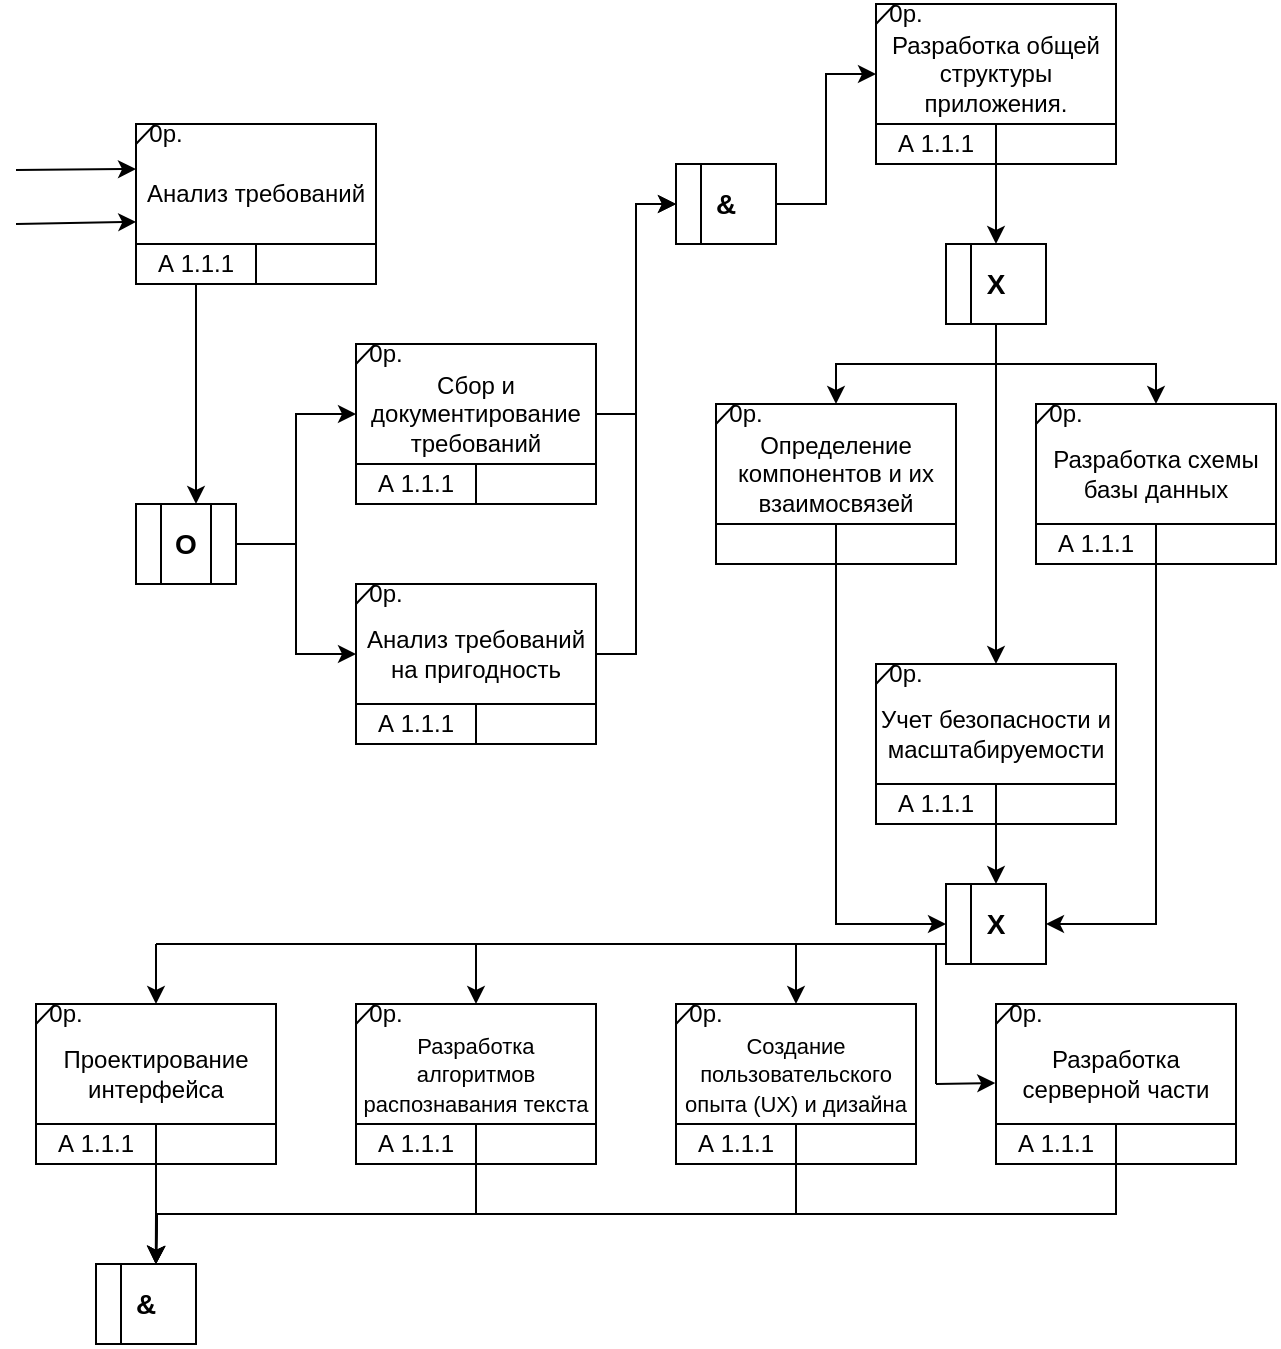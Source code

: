 <mxfile version="22.0.4" type="github">
  <diagram name="Страница — 1" id="V0oi9WV7IM5Q5waw9qZC">
    <mxGraphModel dx="1994" dy="593" grid="1" gridSize="10" guides="1" tooltips="1" connect="1" arrows="1" fold="1" page="1" pageScale="1" pageWidth="827" pageHeight="1169" math="0" shadow="0">
      <root>
        <mxCell id="0" />
        <mxCell id="1" parent="0" />
        <mxCell id="geDYfR0hiI_9eGKjTUSW-10" value="" style="group" vertex="1" connectable="0" parent="1">
          <mxGeometry x="60" y="90" width="120" height="80" as="geometry" />
        </mxCell>
        <mxCell id="geDYfR0hiI_9eGKjTUSW-3" value="" style="rounded=0;whiteSpace=wrap;html=1;" vertex="1" parent="geDYfR0hiI_9eGKjTUSW-10">
          <mxGeometry width="120" height="80" as="geometry" />
        </mxCell>
        <mxCell id="geDYfR0hiI_9eGKjTUSW-4" value="" style="endArrow=none;html=1;rounded=0;entryX=1;entryY=0.75;entryDx=0;entryDy=0;" edge="1" parent="geDYfR0hiI_9eGKjTUSW-10" target="geDYfR0hiI_9eGKjTUSW-3">
          <mxGeometry width="50" height="50" relative="1" as="geometry">
            <mxPoint y="60" as="sourcePoint" />
            <mxPoint x="50" y="10" as="targetPoint" />
          </mxGeometry>
        </mxCell>
        <mxCell id="geDYfR0hiI_9eGKjTUSW-5" value="" style="endArrow=none;html=1;rounded=0;" edge="1" parent="geDYfR0hiI_9eGKjTUSW-10">
          <mxGeometry width="50" height="50" relative="1" as="geometry">
            <mxPoint x="60" y="80" as="sourcePoint" />
            <mxPoint x="60" y="60" as="targetPoint" />
          </mxGeometry>
        </mxCell>
        <mxCell id="geDYfR0hiI_9eGKjTUSW-6" value="" style="endArrow=none;html=1;rounded=0;entryX=0.081;entryY=-0.002;entryDx=0;entryDy=0;entryPerimeter=0;" edge="1" parent="geDYfR0hiI_9eGKjTUSW-10" target="geDYfR0hiI_9eGKjTUSW-3">
          <mxGeometry width="50" height="50" relative="1" as="geometry">
            <mxPoint y="10" as="sourcePoint" />
            <mxPoint x="50" y="-40" as="targetPoint" />
          </mxGeometry>
        </mxCell>
        <mxCell id="geDYfR0hiI_9eGKjTUSW-7" value="0р." style="text;html=1;strokeColor=none;fillColor=none;align=center;verticalAlign=middle;whiteSpace=wrap;rounded=0;" vertex="1" parent="geDYfR0hiI_9eGKjTUSW-10">
          <mxGeometry width="30" height="10" as="geometry" />
        </mxCell>
        <mxCell id="geDYfR0hiI_9eGKjTUSW-116" style="edgeStyle=orthogonalEdgeStyle;rounded=0;orthogonalLoop=1;jettySize=auto;html=1;" edge="1" parent="geDYfR0hiI_9eGKjTUSW-10" source="geDYfR0hiI_9eGKjTUSW-8">
          <mxGeometry relative="1" as="geometry">
            <mxPoint x="30" y="190" as="targetPoint" />
          </mxGeometry>
        </mxCell>
        <mxCell id="geDYfR0hiI_9eGKjTUSW-8" value="А 1.1.1" style="text;html=1;strokeColor=none;fillColor=none;align=center;verticalAlign=middle;whiteSpace=wrap;rounded=0;" vertex="1" parent="geDYfR0hiI_9eGKjTUSW-10">
          <mxGeometry y="60" width="60" height="20" as="geometry" />
        </mxCell>
        <mxCell id="geDYfR0hiI_9eGKjTUSW-9" value="Анализ требований" style="text;html=1;strokeColor=none;fillColor=none;align=center;verticalAlign=middle;whiteSpace=wrap;rounded=0;" vertex="1" parent="geDYfR0hiI_9eGKjTUSW-10">
          <mxGeometry y="10" width="120" height="50" as="geometry" />
        </mxCell>
        <mxCell id="geDYfR0hiI_9eGKjTUSW-18" value="" style="group" vertex="1" connectable="0" parent="1">
          <mxGeometry x="60" y="280" width="50" height="40" as="geometry" />
        </mxCell>
        <mxCell id="geDYfR0hiI_9eGKjTUSW-14" value="" style="rounded=0;whiteSpace=wrap;html=1;" vertex="1" parent="geDYfR0hiI_9eGKjTUSW-18">
          <mxGeometry width="50" height="40" as="geometry" />
        </mxCell>
        <mxCell id="geDYfR0hiI_9eGKjTUSW-15" value="" style="endArrow=none;html=1;rounded=0;entryX=0.25;entryY=0;entryDx=0;entryDy=0;exitX=0.25;exitY=1;exitDx=0;exitDy=0;" edge="1" parent="geDYfR0hiI_9eGKjTUSW-18" source="geDYfR0hiI_9eGKjTUSW-14" target="geDYfR0hiI_9eGKjTUSW-14">
          <mxGeometry width="50" height="50" relative="1" as="geometry">
            <mxPoint x="10" y="40" as="sourcePoint" />
            <mxPoint x="20" y="10" as="targetPoint" />
          </mxGeometry>
        </mxCell>
        <mxCell id="geDYfR0hiI_9eGKjTUSW-16" value="&lt;font style=&quot;font-size: 14px;&quot;&gt;&lt;b&gt;О&lt;/b&gt;&lt;/font&gt;" style="text;html=1;strokeColor=none;fillColor=none;align=center;verticalAlign=middle;whiteSpace=wrap;rounded=0;" vertex="1" parent="geDYfR0hiI_9eGKjTUSW-18">
          <mxGeometry x="10" y="5" width="30" height="30" as="geometry" />
        </mxCell>
        <mxCell id="geDYfR0hiI_9eGKjTUSW-61" value="" style="endArrow=none;html=1;rounded=0;entryX=0.75;entryY=0;entryDx=0;entryDy=0;exitX=0.75;exitY=1;exitDx=0;exitDy=0;" edge="1" parent="geDYfR0hiI_9eGKjTUSW-18" source="geDYfR0hiI_9eGKjTUSW-14" target="geDYfR0hiI_9eGKjTUSW-14">
          <mxGeometry width="50" height="50" relative="1" as="geometry">
            <mxPoint x="40" y="40" as="sourcePoint" />
            <mxPoint x="90" y="-10" as="targetPoint" />
          </mxGeometry>
        </mxCell>
        <mxCell id="geDYfR0hiI_9eGKjTUSW-19" value="" style="group" vertex="1" connectable="0" parent="1">
          <mxGeometry x="170" y="200" width="120" height="80" as="geometry" />
        </mxCell>
        <mxCell id="geDYfR0hiI_9eGKjTUSW-20" value="" style="rounded=0;whiteSpace=wrap;html=1;" vertex="1" parent="geDYfR0hiI_9eGKjTUSW-19">
          <mxGeometry width="120" height="80" as="geometry" />
        </mxCell>
        <mxCell id="geDYfR0hiI_9eGKjTUSW-21" value="" style="endArrow=none;html=1;rounded=0;entryX=1;entryY=0.75;entryDx=0;entryDy=0;" edge="1" parent="geDYfR0hiI_9eGKjTUSW-19" target="geDYfR0hiI_9eGKjTUSW-20">
          <mxGeometry width="50" height="50" relative="1" as="geometry">
            <mxPoint y="60" as="sourcePoint" />
            <mxPoint x="50" y="10" as="targetPoint" />
          </mxGeometry>
        </mxCell>
        <mxCell id="geDYfR0hiI_9eGKjTUSW-22" value="" style="endArrow=none;html=1;rounded=0;" edge="1" parent="geDYfR0hiI_9eGKjTUSW-19">
          <mxGeometry width="50" height="50" relative="1" as="geometry">
            <mxPoint x="60" y="80" as="sourcePoint" />
            <mxPoint x="60" y="60" as="targetPoint" />
          </mxGeometry>
        </mxCell>
        <mxCell id="geDYfR0hiI_9eGKjTUSW-23" value="" style="endArrow=none;html=1;rounded=0;entryX=0.081;entryY=-0.002;entryDx=0;entryDy=0;entryPerimeter=0;" edge="1" parent="geDYfR0hiI_9eGKjTUSW-19" target="geDYfR0hiI_9eGKjTUSW-20">
          <mxGeometry width="50" height="50" relative="1" as="geometry">
            <mxPoint y="10" as="sourcePoint" />
            <mxPoint x="50" y="-40" as="targetPoint" />
          </mxGeometry>
        </mxCell>
        <mxCell id="geDYfR0hiI_9eGKjTUSW-24" value="0р." style="text;html=1;strokeColor=none;fillColor=none;align=center;verticalAlign=middle;whiteSpace=wrap;rounded=0;" vertex="1" parent="geDYfR0hiI_9eGKjTUSW-19">
          <mxGeometry width="30" height="10" as="geometry" />
        </mxCell>
        <mxCell id="geDYfR0hiI_9eGKjTUSW-25" value="А 1.1.1" style="text;html=1;strokeColor=none;fillColor=none;align=center;verticalAlign=middle;whiteSpace=wrap;rounded=0;" vertex="1" parent="geDYfR0hiI_9eGKjTUSW-19">
          <mxGeometry y="60" width="60" height="20" as="geometry" />
        </mxCell>
        <mxCell id="geDYfR0hiI_9eGKjTUSW-26" value="Сбор и документирование требований" style="text;html=1;strokeColor=none;fillColor=none;align=center;verticalAlign=middle;whiteSpace=wrap;rounded=0;" vertex="1" parent="geDYfR0hiI_9eGKjTUSW-19">
          <mxGeometry y="10" width="120" height="50" as="geometry" />
        </mxCell>
        <mxCell id="geDYfR0hiI_9eGKjTUSW-27" value="" style="group" vertex="1" connectable="0" parent="1">
          <mxGeometry x="170" y="320" width="120" height="80" as="geometry" />
        </mxCell>
        <mxCell id="geDYfR0hiI_9eGKjTUSW-28" value="" style="rounded=0;whiteSpace=wrap;html=1;" vertex="1" parent="geDYfR0hiI_9eGKjTUSW-27">
          <mxGeometry width="120" height="80" as="geometry" />
        </mxCell>
        <mxCell id="geDYfR0hiI_9eGKjTUSW-29" value="" style="endArrow=none;html=1;rounded=0;entryX=1;entryY=0.75;entryDx=0;entryDy=0;" edge="1" parent="geDYfR0hiI_9eGKjTUSW-27" target="geDYfR0hiI_9eGKjTUSW-28">
          <mxGeometry width="50" height="50" relative="1" as="geometry">
            <mxPoint y="60" as="sourcePoint" />
            <mxPoint x="50" y="10" as="targetPoint" />
          </mxGeometry>
        </mxCell>
        <mxCell id="geDYfR0hiI_9eGKjTUSW-30" value="" style="endArrow=none;html=1;rounded=0;" edge="1" parent="geDYfR0hiI_9eGKjTUSW-27">
          <mxGeometry width="50" height="50" relative="1" as="geometry">
            <mxPoint x="60" y="80" as="sourcePoint" />
            <mxPoint x="60" y="60" as="targetPoint" />
          </mxGeometry>
        </mxCell>
        <mxCell id="geDYfR0hiI_9eGKjTUSW-31" value="" style="endArrow=none;html=1;rounded=0;entryX=0.081;entryY=-0.002;entryDx=0;entryDy=0;entryPerimeter=0;" edge="1" parent="geDYfR0hiI_9eGKjTUSW-27" target="geDYfR0hiI_9eGKjTUSW-28">
          <mxGeometry width="50" height="50" relative="1" as="geometry">
            <mxPoint y="10" as="sourcePoint" />
            <mxPoint x="50" y="-40" as="targetPoint" />
          </mxGeometry>
        </mxCell>
        <mxCell id="geDYfR0hiI_9eGKjTUSW-32" value="0р." style="text;html=1;strokeColor=none;fillColor=none;align=center;verticalAlign=middle;whiteSpace=wrap;rounded=0;" vertex="1" parent="geDYfR0hiI_9eGKjTUSW-27">
          <mxGeometry width="30" height="10" as="geometry" />
        </mxCell>
        <mxCell id="geDYfR0hiI_9eGKjTUSW-33" value="А 1.1.1" style="text;html=1;strokeColor=none;fillColor=none;align=center;verticalAlign=middle;whiteSpace=wrap;rounded=0;" vertex="1" parent="geDYfR0hiI_9eGKjTUSW-27">
          <mxGeometry y="60" width="60" height="20" as="geometry" />
        </mxCell>
        <mxCell id="geDYfR0hiI_9eGKjTUSW-34" value="Анализ требований на пригодность" style="text;html=1;strokeColor=none;fillColor=none;align=center;verticalAlign=middle;whiteSpace=wrap;rounded=0;" vertex="1" parent="geDYfR0hiI_9eGKjTUSW-27">
          <mxGeometry y="10" width="120" height="50" as="geometry" />
        </mxCell>
        <mxCell id="geDYfR0hiI_9eGKjTUSW-45" value="" style="group" vertex="1" connectable="0" parent="1">
          <mxGeometry x="430" y="360" width="120" height="80" as="geometry" />
        </mxCell>
        <mxCell id="geDYfR0hiI_9eGKjTUSW-46" value="" style="rounded=0;whiteSpace=wrap;html=1;" vertex="1" parent="geDYfR0hiI_9eGKjTUSW-45">
          <mxGeometry width="120" height="80" as="geometry" />
        </mxCell>
        <mxCell id="geDYfR0hiI_9eGKjTUSW-47" value="" style="endArrow=none;html=1;rounded=0;entryX=1;entryY=0.75;entryDx=0;entryDy=0;" edge="1" parent="geDYfR0hiI_9eGKjTUSW-45" target="geDYfR0hiI_9eGKjTUSW-46">
          <mxGeometry width="50" height="50" relative="1" as="geometry">
            <mxPoint y="60" as="sourcePoint" />
            <mxPoint x="50" y="10" as="targetPoint" />
          </mxGeometry>
        </mxCell>
        <mxCell id="geDYfR0hiI_9eGKjTUSW-48" value="" style="endArrow=none;html=1;rounded=0;" edge="1" parent="geDYfR0hiI_9eGKjTUSW-45">
          <mxGeometry width="50" height="50" relative="1" as="geometry">
            <mxPoint x="60" y="80" as="sourcePoint" />
            <mxPoint x="60" y="60" as="targetPoint" />
          </mxGeometry>
        </mxCell>
        <mxCell id="geDYfR0hiI_9eGKjTUSW-49" value="" style="endArrow=none;html=1;rounded=0;entryX=0.081;entryY=-0.002;entryDx=0;entryDy=0;entryPerimeter=0;" edge="1" parent="geDYfR0hiI_9eGKjTUSW-45" target="geDYfR0hiI_9eGKjTUSW-46">
          <mxGeometry width="50" height="50" relative="1" as="geometry">
            <mxPoint y="10" as="sourcePoint" />
            <mxPoint x="50" y="-40" as="targetPoint" />
          </mxGeometry>
        </mxCell>
        <mxCell id="geDYfR0hiI_9eGKjTUSW-50" value="0р." style="text;html=1;strokeColor=none;fillColor=none;align=center;verticalAlign=middle;whiteSpace=wrap;rounded=0;" vertex="1" parent="geDYfR0hiI_9eGKjTUSW-45">
          <mxGeometry width="30" height="10" as="geometry" />
        </mxCell>
        <mxCell id="geDYfR0hiI_9eGKjTUSW-51" value="А 1.1.1" style="text;html=1;strokeColor=none;fillColor=none;align=center;verticalAlign=middle;whiteSpace=wrap;rounded=0;" vertex="1" parent="geDYfR0hiI_9eGKjTUSW-45">
          <mxGeometry y="60" width="60" height="20" as="geometry" />
        </mxCell>
        <mxCell id="geDYfR0hiI_9eGKjTUSW-52" value="Учет безопасности и масштабируемости" style="text;html=1;strokeColor=none;fillColor=none;align=center;verticalAlign=middle;whiteSpace=wrap;rounded=0;" vertex="1" parent="geDYfR0hiI_9eGKjTUSW-45">
          <mxGeometry y="10" width="120" height="50" as="geometry" />
        </mxCell>
        <mxCell id="geDYfR0hiI_9eGKjTUSW-53" value="" style="group" vertex="1" connectable="0" parent="1">
          <mxGeometry x="430" y="30" width="120" height="80" as="geometry" />
        </mxCell>
        <mxCell id="geDYfR0hiI_9eGKjTUSW-54" value="" style="rounded=0;whiteSpace=wrap;html=1;" vertex="1" parent="geDYfR0hiI_9eGKjTUSW-53">
          <mxGeometry width="120" height="80" as="geometry" />
        </mxCell>
        <mxCell id="geDYfR0hiI_9eGKjTUSW-55" value="" style="endArrow=none;html=1;rounded=0;entryX=1;entryY=0.75;entryDx=0;entryDy=0;" edge="1" parent="geDYfR0hiI_9eGKjTUSW-53" target="geDYfR0hiI_9eGKjTUSW-54">
          <mxGeometry width="50" height="50" relative="1" as="geometry">
            <mxPoint y="60" as="sourcePoint" />
            <mxPoint x="50" y="10" as="targetPoint" />
          </mxGeometry>
        </mxCell>
        <mxCell id="geDYfR0hiI_9eGKjTUSW-56" value="" style="endArrow=none;html=1;rounded=0;" edge="1" parent="geDYfR0hiI_9eGKjTUSW-53">
          <mxGeometry width="50" height="50" relative="1" as="geometry">
            <mxPoint x="60" y="80" as="sourcePoint" />
            <mxPoint x="60" y="60" as="targetPoint" />
          </mxGeometry>
        </mxCell>
        <mxCell id="geDYfR0hiI_9eGKjTUSW-57" value="" style="endArrow=none;html=1;rounded=0;entryX=0.081;entryY=-0.002;entryDx=0;entryDy=0;entryPerimeter=0;" edge="1" parent="geDYfR0hiI_9eGKjTUSW-53" target="geDYfR0hiI_9eGKjTUSW-54">
          <mxGeometry width="50" height="50" relative="1" as="geometry">
            <mxPoint y="10" as="sourcePoint" />
            <mxPoint x="50" y="-40" as="targetPoint" />
          </mxGeometry>
        </mxCell>
        <mxCell id="geDYfR0hiI_9eGKjTUSW-58" value="0р." style="text;html=1;strokeColor=none;fillColor=none;align=center;verticalAlign=middle;whiteSpace=wrap;rounded=0;" vertex="1" parent="geDYfR0hiI_9eGKjTUSW-53">
          <mxGeometry width="30" height="10" as="geometry" />
        </mxCell>
        <mxCell id="geDYfR0hiI_9eGKjTUSW-59" value="А 1.1.1" style="text;html=1;strokeColor=none;fillColor=none;align=center;verticalAlign=middle;whiteSpace=wrap;rounded=0;" vertex="1" parent="geDYfR0hiI_9eGKjTUSW-53">
          <mxGeometry y="60" width="60" height="20" as="geometry" />
        </mxCell>
        <mxCell id="geDYfR0hiI_9eGKjTUSW-60" value="Разработка общей структуры приложения." style="text;html=1;strokeColor=none;fillColor=none;align=center;verticalAlign=middle;whiteSpace=wrap;rounded=0;" vertex="1" parent="geDYfR0hiI_9eGKjTUSW-53">
          <mxGeometry y="10" width="120" height="50" as="geometry" />
        </mxCell>
        <mxCell id="geDYfR0hiI_9eGKjTUSW-62" style="edgeStyle=orthogonalEdgeStyle;rounded=0;orthogonalLoop=1;jettySize=auto;html=1;entryX=0;entryY=0.5;entryDx=0;entryDy=0;" edge="1" parent="1" source="geDYfR0hiI_9eGKjTUSW-14" target="geDYfR0hiI_9eGKjTUSW-26">
          <mxGeometry relative="1" as="geometry" />
        </mxCell>
        <mxCell id="geDYfR0hiI_9eGKjTUSW-63" style="edgeStyle=orthogonalEdgeStyle;rounded=0;orthogonalLoop=1;jettySize=auto;html=1;entryX=0;entryY=0.5;entryDx=0;entryDy=0;" edge="1" parent="1" source="geDYfR0hiI_9eGKjTUSW-14" target="geDYfR0hiI_9eGKjTUSW-34">
          <mxGeometry relative="1" as="geometry" />
        </mxCell>
        <mxCell id="geDYfR0hiI_9eGKjTUSW-65" value="" style="endArrow=classic;html=1;rounded=0;entryX=0;entryY=0.25;entryDx=0;entryDy=0;" edge="1" parent="1" target="geDYfR0hiI_9eGKjTUSW-9">
          <mxGeometry width="50" height="50" relative="1" as="geometry">
            <mxPoint y="113" as="sourcePoint" />
            <mxPoint x="50" y="60" as="targetPoint" />
          </mxGeometry>
        </mxCell>
        <mxCell id="geDYfR0hiI_9eGKjTUSW-66" value="" style="endArrow=classic;html=1;rounded=0;entryX=0.001;entryY=0.779;entryDx=0;entryDy=0;entryPerimeter=0;" edge="1" parent="1" target="geDYfR0hiI_9eGKjTUSW-9">
          <mxGeometry width="50" height="50" relative="1" as="geometry">
            <mxPoint y="140" as="sourcePoint" />
            <mxPoint x="20" y="130" as="targetPoint" />
          </mxGeometry>
        </mxCell>
        <mxCell id="geDYfR0hiI_9eGKjTUSW-72" value="" style="group" vertex="1" connectable="0" parent="1">
          <mxGeometry x="330" y="110" width="50" height="40" as="geometry" />
        </mxCell>
        <mxCell id="geDYfR0hiI_9eGKjTUSW-73" value="" style="rounded=0;whiteSpace=wrap;html=1;" vertex="1" parent="geDYfR0hiI_9eGKjTUSW-72">
          <mxGeometry width="50" height="40" as="geometry" />
        </mxCell>
        <mxCell id="geDYfR0hiI_9eGKjTUSW-74" value="" style="endArrow=none;html=1;rounded=0;entryX=0.25;entryY=0;entryDx=0;entryDy=0;exitX=0.25;exitY=1;exitDx=0;exitDy=0;" edge="1" parent="geDYfR0hiI_9eGKjTUSW-72" source="geDYfR0hiI_9eGKjTUSW-73" target="geDYfR0hiI_9eGKjTUSW-73">
          <mxGeometry width="50" height="50" relative="1" as="geometry">
            <mxPoint x="10" y="40" as="sourcePoint" />
            <mxPoint x="20" y="10" as="targetPoint" />
          </mxGeometry>
        </mxCell>
        <mxCell id="geDYfR0hiI_9eGKjTUSW-75" value="&lt;font style=&quot;font-size: 14px;&quot;&gt;&lt;b&gt;&amp;amp;&lt;/b&gt;&lt;/font&gt;" style="text;html=1;strokeColor=none;fillColor=none;align=center;verticalAlign=middle;whiteSpace=wrap;rounded=0;" vertex="1" parent="geDYfR0hiI_9eGKjTUSW-72">
          <mxGeometry x="10" y="5" width="30" height="30" as="geometry" />
        </mxCell>
        <mxCell id="geDYfR0hiI_9eGKjTUSW-78" style="edgeStyle=orthogonalEdgeStyle;rounded=0;orthogonalLoop=1;jettySize=auto;html=1;exitX=1;exitY=0.5;exitDx=0;exitDy=0;entryX=0;entryY=0.5;entryDx=0;entryDy=0;" edge="1" parent="1" source="geDYfR0hiI_9eGKjTUSW-26" target="geDYfR0hiI_9eGKjTUSW-73">
          <mxGeometry relative="1" as="geometry" />
        </mxCell>
        <mxCell id="geDYfR0hiI_9eGKjTUSW-79" style="edgeStyle=orthogonalEdgeStyle;rounded=0;orthogonalLoop=1;jettySize=auto;html=1;exitX=1;exitY=0.5;exitDx=0;exitDy=0;entryX=0;entryY=0.5;entryDx=0;entryDy=0;" edge="1" parent="1" source="geDYfR0hiI_9eGKjTUSW-34" target="geDYfR0hiI_9eGKjTUSW-73">
          <mxGeometry relative="1" as="geometry" />
        </mxCell>
        <mxCell id="geDYfR0hiI_9eGKjTUSW-80" style="edgeStyle=orthogonalEdgeStyle;rounded=0;orthogonalLoop=1;jettySize=auto;html=1;exitX=1;exitY=0.5;exitDx=0;exitDy=0;entryX=0;entryY=0.5;entryDx=0;entryDy=0;" edge="1" parent="1" source="geDYfR0hiI_9eGKjTUSW-73" target="geDYfR0hiI_9eGKjTUSW-60">
          <mxGeometry relative="1" as="geometry" />
        </mxCell>
        <mxCell id="geDYfR0hiI_9eGKjTUSW-81" value="" style="group" vertex="1" connectable="0" parent="1">
          <mxGeometry x="465" y="150" width="50" height="40" as="geometry" />
        </mxCell>
        <mxCell id="geDYfR0hiI_9eGKjTUSW-82" value="" style="rounded=0;whiteSpace=wrap;html=1;" vertex="1" parent="geDYfR0hiI_9eGKjTUSW-81">
          <mxGeometry width="50" height="40" as="geometry" />
        </mxCell>
        <mxCell id="geDYfR0hiI_9eGKjTUSW-83" value="" style="endArrow=none;html=1;rounded=0;entryX=0.25;entryY=0;entryDx=0;entryDy=0;exitX=0.25;exitY=1;exitDx=0;exitDy=0;" edge="1" parent="geDYfR0hiI_9eGKjTUSW-81" source="geDYfR0hiI_9eGKjTUSW-82" target="geDYfR0hiI_9eGKjTUSW-82">
          <mxGeometry width="50" height="50" relative="1" as="geometry">
            <mxPoint x="10" y="40" as="sourcePoint" />
            <mxPoint x="20" y="10" as="targetPoint" />
          </mxGeometry>
        </mxCell>
        <mxCell id="geDYfR0hiI_9eGKjTUSW-84" value="&lt;font style=&quot;font-size: 14px;&quot;&gt;&lt;b&gt;Х&lt;/b&gt;&lt;/font&gt;" style="text;html=1;strokeColor=none;fillColor=none;align=center;verticalAlign=middle;whiteSpace=wrap;rounded=0;" vertex="1" parent="geDYfR0hiI_9eGKjTUSW-81">
          <mxGeometry x="10" y="5" width="30" height="30" as="geometry" />
        </mxCell>
        <mxCell id="geDYfR0hiI_9eGKjTUSW-85" style="edgeStyle=orthogonalEdgeStyle;rounded=0;orthogonalLoop=1;jettySize=auto;html=1;entryX=0.5;entryY=0;entryDx=0;entryDy=0;" edge="1" parent="1" source="geDYfR0hiI_9eGKjTUSW-54" target="geDYfR0hiI_9eGKjTUSW-82">
          <mxGeometry relative="1" as="geometry" />
        </mxCell>
        <mxCell id="geDYfR0hiI_9eGKjTUSW-86" value="" style="group" vertex="1" connectable="0" parent="1">
          <mxGeometry x="350" y="230" width="120" height="80" as="geometry" />
        </mxCell>
        <mxCell id="geDYfR0hiI_9eGKjTUSW-87" value="" style="rounded=0;whiteSpace=wrap;html=1;" vertex="1" parent="geDYfR0hiI_9eGKjTUSW-86">
          <mxGeometry width="120" height="80" as="geometry" />
        </mxCell>
        <mxCell id="geDYfR0hiI_9eGKjTUSW-88" value="" style="endArrow=none;html=1;rounded=0;entryX=1;entryY=0.75;entryDx=0;entryDy=0;" edge="1" parent="geDYfR0hiI_9eGKjTUSW-86" target="geDYfR0hiI_9eGKjTUSW-87">
          <mxGeometry width="50" height="50" relative="1" as="geometry">
            <mxPoint y="60" as="sourcePoint" />
            <mxPoint x="50" y="10" as="targetPoint" />
          </mxGeometry>
        </mxCell>
        <mxCell id="geDYfR0hiI_9eGKjTUSW-89" value="" style="endArrow=none;html=1;rounded=0;" edge="1" parent="geDYfR0hiI_9eGKjTUSW-86">
          <mxGeometry width="50" height="50" relative="1" as="geometry">
            <mxPoint x="60" y="80" as="sourcePoint" />
            <mxPoint x="60" y="60" as="targetPoint" />
          </mxGeometry>
        </mxCell>
        <mxCell id="geDYfR0hiI_9eGKjTUSW-90" value="" style="endArrow=none;html=1;rounded=0;entryX=0.081;entryY=-0.002;entryDx=0;entryDy=0;entryPerimeter=0;" edge="1" parent="geDYfR0hiI_9eGKjTUSW-86" target="geDYfR0hiI_9eGKjTUSW-87">
          <mxGeometry width="50" height="50" relative="1" as="geometry">
            <mxPoint y="10" as="sourcePoint" />
            <mxPoint x="50" y="-40" as="targetPoint" />
          </mxGeometry>
        </mxCell>
        <mxCell id="geDYfR0hiI_9eGKjTUSW-91" value="0р." style="text;html=1;strokeColor=none;fillColor=none;align=center;verticalAlign=middle;whiteSpace=wrap;rounded=0;" vertex="1" parent="geDYfR0hiI_9eGKjTUSW-86">
          <mxGeometry width="30" height="10" as="geometry" />
        </mxCell>
        <mxCell id="geDYfR0hiI_9eGKjTUSW-92" value="А 1.1.1" style="text;html=1;strokeColor=none;fillColor=none;align=center;verticalAlign=middle;whiteSpace=wrap;rounded=0;" vertex="1" parent="geDYfR0hiI_9eGKjTUSW-86">
          <mxGeometry x="-20" y="300" width="60" height="20" as="geometry" />
        </mxCell>
        <mxCell id="geDYfR0hiI_9eGKjTUSW-93" value="&lt;div&gt;Определение компонентов и их взаимосвязей&lt;/div&gt;" style="text;html=1;strokeColor=none;fillColor=none;align=center;verticalAlign=middle;whiteSpace=wrap;rounded=0;" vertex="1" parent="geDYfR0hiI_9eGKjTUSW-86">
          <mxGeometry y="10" width="120" height="50" as="geometry" />
        </mxCell>
        <mxCell id="geDYfR0hiI_9eGKjTUSW-94" value="" style="group" vertex="1" connectable="0" parent="1">
          <mxGeometry x="510" y="230" width="120" height="80" as="geometry" />
        </mxCell>
        <mxCell id="geDYfR0hiI_9eGKjTUSW-95" value="" style="rounded=0;whiteSpace=wrap;html=1;" vertex="1" parent="geDYfR0hiI_9eGKjTUSW-94">
          <mxGeometry width="120" height="80" as="geometry" />
        </mxCell>
        <mxCell id="geDYfR0hiI_9eGKjTUSW-96" value="" style="endArrow=none;html=1;rounded=0;entryX=1;entryY=0.75;entryDx=0;entryDy=0;" edge="1" parent="geDYfR0hiI_9eGKjTUSW-94" target="geDYfR0hiI_9eGKjTUSW-95">
          <mxGeometry width="50" height="50" relative="1" as="geometry">
            <mxPoint y="60" as="sourcePoint" />
            <mxPoint x="50" y="10" as="targetPoint" />
          </mxGeometry>
        </mxCell>
        <mxCell id="geDYfR0hiI_9eGKjTUSW-97" value="" style="endArrow=none;html=1;rounded=0;" edge="1" parent="geDYfR0hiI_9eGKjTUSW-94">
          <mxGeometry width="50" height="50" relative="1" as="geometry">
            <mxPoint x="60" y="80" as="sourcePoint" />
            <mxPoint x="60" y="60" as="targetPoint" />
          </mxGeometry>
        </mxCell>
        <mxCell id="geDYfR0hiI_9eGKjTUSW-98" value="" style="endArrow=none;html=1;rounded=0;entryX=0.081;entryY=-0.002;entryDx=0;entryDy=0;entryPerimeter=0;" edge="1" parent="geDYfR0hiI_9eGKjTUSW-94" target="geDYfR0hiI_9eGKjTUSW-95">
          <mxGeometry width="50" height="50" relative="1" as="geometry">
            <mxPoint y="10" as="sourcePoint" />
            <mxPoint x="50" y="-40" as="targetPoint" />
          </mxGeometry>
        </mxCell>
        <mxCell id="geDYfR0hiI_9eGKjTUSW-99" value="0р." style="text;html=1;strokeColor=none;fillColor=none;align=center;verticalAlign=middle;whiteSpace=wrap;rounded=0;" vertex="1" parent="geDYfR0hiI_9eGKjTUSW-94">
          <mxGeometry width="30" height="10" as="geometry" />
        </mxCell>
        <mxCell id="geDYfR0hiI_9eGKjTUSW-100" value="А 1.1.1" style="text;html=1;strokeColor=none;fillColor=none;align=center;verticalAlign=middle;whiteSpace=wrap;rounded=0;" vertex="1" parent="geDYfR0hiI_9eGKjTUSW-94">
          <mxGeometry y="60" width="60" height="20" as="geometry" />
        </mxCell>
        <mxCell id="geDYfR0hiI_9eGKjTUSW-101" value="Разработка схемы базы данных" style="text;html=1;strokeColor=none;fillColor=none;align=center;verticalAlign=middle;whiteSpace=wrap;rounded=0;" vertex="1" parent="geDYfR0hiI_9eGKjTUSW-94">
          <mxGeometry y="10" width="120" height="50" as="geometry" />
        </mxCell>
        <mxCell id="geDYfR0hiI_9eGKjTUSW-104" style="edgeStyle=orthogonalEdgeStyle;rounded=0;orthogonalLoop=1;jettySize=auto;html=1;entryX=0.5;entryY=0;entryDx=0;entryDy=0;" edge="1" parent="1" source="geDYfR0hiI_9eGKjTUSW-82" target="geDYfR0hiI_9eGKjTUSW-87">
          <mxGeometry relative="1" as="geometry" />
        </mxCell>
        <mxCell id="geDYfR0hiI_9eGKjTUSW-106" style="edgeStyle=orthogonalEdgeStyle;rounded=0;orthogonalLoop=1;jettySize=auto;html=1;entryX=0.5;entryY=0;entryDx=0;entryDy=0;" edge="1" parent="1" source="geDYfR0hiI_9eGKjTUSW-82" target="geDYfR0hiI_9eGKjTUSW-95">
          <mxGeometry relative="1" as="geometry" />
        </mxCell>
        <mxCell id="geDYfR0hiI_9eGKjTUSW-108" style="edgeStyle=orthogonalEdgeStyle;rounded=0;orthogonalLoop=1;jettySize=auto;html=1;entryX=0.5;entryY=0;entryDx=0;entryDy=0;" edge="1" parent="1" source="geDYfR0hiI_9eGKjTUSW-82" target="geDYfR0hiI_9eGKjTUSW-46">
          <mxGeometry relative="1" as="geometry" />
        </mxCell>
        <mxCell id="geDYfR0hiI_9eGKjTUSW-109" value="" style="group" vertex="1" connectable="0" parent="1">
          <mxGeometry x="465" y="470" width="50" height="40" as="geometry" />
        </mxCell>
        <mxCell id="geDYfR0hiI_9eGKjTUSW-110" value="" style="rounded=0;whiteSpace=wrap;html=1;" vertex="1" parent="geDYfR0hiI_9eGKjTUSW-109">
          <mxGeometry width="50" height="40" as="geometry" />
        </mxCell>
        <mxCell id="geDYfR0hiI_9eGKjTUSW-111" value="" style="endArrow=none;html=1;rounded=0;entryX=0.25;entryY=0;entryDx=0;entryDy=0;exitX=0.25;exitY=1;exitDx=0;exitDy=0;" edge="1" parent="geDYfR0hiI_9eGKjTUSW-109" source="geDYfR0hiI_9eGKjTUSW-110" target="geDYfR0hiI_9eGKjTUSW-110">
          <mxGeometry width="50" height="50" relative="1" as="geometry">
            <mxPoint x="10" y="40" as="sourcePoint" />
            <mxPoint x="20" y="10" as="targetPoint" />
          </mxGeometry>
        </mxCell>
        <mxCell id="geDYfR0hiI_9eGKjTUSW-112" value="&lt;font style=&quot;font-size: 14px;&quot;&gt;&lt;b&gt;Х&lt;/b&gt;&lt;/font&gt;" style="text;html=1;strokeColor=none;fillColor=none;align=center;verticalAlign=middle;whiteSpace=wrap;rounded=0;" vertex="1" parent="geDYfR0hiI_9eGKjTUSW-109">
          <mxGeometry x="10" y="5" width="30" height="30" as="geometry" />
        </mxCell>
        <mxCell id="geDYfR0hiI_9eGKjTUSW-113" style="edgeStyle=orthogonalEdgeStyle;rounded=0;orthogonalLoop=1;jettySize=auto;html=1;entryX=0;entryY=0.5;entryDx=0;entryDy=0;" edge="1" parent="1" source="geDYfR0hiI_9eGKjTUSW-93" target="geDYfR0hiI_9eGKjTUSW-110">
          <mxGeometry relative="1" as="geometry" />
        </mxCell>
        <mxCell id="geDYfR0hiI_9eGKjTUSW-114" style="edgeStyle=orthogonalEdgeStyle;rounded=0;orthogonalLoop=1;jettySize=auto;html=1;entryX=1;entryY=0.5;entryDx=0;entryDy=0;" edge="1" parent="1" source="geDYfR0hiI_9eGKjTUSW-101" target="geDYfR0hiI_9eGKjTUSW-110">
          <mxGeometry relative="1" as="geometry" />
        </mxCell>
        <mxCell id="geDYfR0hiI_9eGKjTUSW-115" style="edgeStyle=orthogonalEdgeStyle;rounded=0;orthogonalLoop=1;jettySize=auto;html=1;exitX=1;exitY=1;exitDx=0;exitDy=0;entryX=0.5;entryY=0;entryDx=0;entryDy=0;" edge="1" parent="1" source="geDYfR0hiI_9eGKjTUSW-51" target="geDYfR0hiI_9eGKjTUSW-110">
          <mxGeometry relative="1" as="geometry" />
        </mxCell>
        <mxCell id="geDYfR0hiI_9eGKjTUSW-117" value="" style="group" vertex="1" connectable="0" parent="1">
          <mxGeometry x="10" y="530" width="120" height="80" as="geometry" />
        </mxCell>
        <mxCell id="geDYfR0hiI_9eGKjTUSW-118" value="" style="rounded=0;whiteSpace=wrap;html=1;" vertex="1" parent="geDYfR0hiI_9eGKjTUSW-117">
          <mxGeometry width="120" height="80" as="geometry" />
        </mxCell>
        <mxCell id="geDYfR0hiI_9eGKjTUSW-119" value="" style="endArrow=none;html=1;rounded=0;entryX=1;entryY=0.75;entryDx=0;entryDy=0;" edge="1" parent="geDYfR0hiI_9eGKjTUSW-117" target="geDYfR0hiI_9eGKjTUSW-118">
          <mxGeometry width="50" height="50" relative="1" as="geometry">
            <mxPoint y="60" as="sourcePoint" />
            <mxPoint x="50" y="10" as="targetPoint" />
          </mxGeometry>
        </mxCell>
        <mxCell id="geDYfR0hiI_9eGKjTUSW-120" value="" style="endArrow=none;html=1;rounded=0;" edge="1" parent="geDYfR0hiI_9eGKjTUSW-117">
          <mxGeometry width="50" height="50" relative="1" as="geometry">
            <mxPoint x="60" y="80" as="sourcePoint" />
            <mxPoint x="60" y="60" as="targetPoint" />
          </mxGeometry>
        </mxCell>
        <mxCell id="geDYfR0hiI_9eGKjTUSW-121" value="" style="endArrow=none;html=1;rounded=0;entryX=0.081;entryY=-0.002;entryDx=0;entryDy=0;entryPerimeter=0;" edge="1" parent="geDYfR0hiI_9eGKjTUSW-117" target="geDYfR0hiI_9eGKjTUSW-118">
          <mxGeometry width="50" height="50" relative="1" as="geometry">
            <mxPoint y="10" as="sourcePoint" />
            <mxPoint x="50" y="-40" as="targetPoint" />
          </mxGeometry>
        </mxCell>
        <mxCell id="geDYfR0hiI_9eGKjTUSW-122" value="0р." style="text;html=1;strokeColor=none;fillColor=none;align=center;verticalAlign=middle;whiteSpace=wrap;rounded=0;" vertex="1" parent="geDYfR0hiI_9eGKjTUSW-117">
          <mxGeometry width="30" height="10" as="geometry" />
        </mxCell>
        <mxCell id="geDYfR0hiI_9eGKjTUSW-172" style="edgeStyle=orthogonalEdgeStyle;rounded=0;orthogonalLoop=1;jettySize=auto;html=1;exitX=1;exitY=1;exitDx=0;exitDy=0;" edge="1" parent="geDYfR0hiI_9eGKjTUSW-117" source="geDYfR0hiI_9eGKjTUSW-123">
          <mxGeometry relative="1" as="geometry">
            <mxPoint x="59.865" y="130" as="targetPoint" />
          </mxGeometry>
        </mxCell>
        <mxCell id="geDYfR0hiI_9eGKjTUSW-123" value="А 1.1.1" style="text;html=1;strokeColor=none;fillColor=none;align=center;verticalAlign=middle;whiteSpace=wrap;rounded=0;" vertex="1" parent="geDYfR0hiI_9eGKjTUSW-117">
          <mxGeometry y="60" width="60" height="20" as="geometry" />
        </mxCell>
        <mxCell id="geDYfR0hiI_9eGKjTUSW-124" value="Проектирование интерфейса" style="text;html=1;strokeColor=none;fillColor=none;align=center;verticalAlign=middle;whiteSpace=wrap;rounded=0;" vertex="1" parent="geDYfR0hiI_9eGKjTUSW-117">
          <mxGeometry y="10" width="120" height="50" as="geometry" />
        </mxCell>
        <mxCell id="geDYfR0hiI_9eGKjTUSW-125" value="" style="group" vertex="1" connectable="0" parent="1">
          <mxGeometry x="170" y="530" width="120" height="80" as="geometry" />
        </mxCell>
        <mxCell id="geDYfR0hiI_9eGKjTUSW-126" value="" style="rounded=0;whiteSpace=wrap;html=1;" vertex="1" parent="geDYfR0hiI_9eGKjTUSW-125">
          <mxGeometry width="120" height="80" as="geometry" />
        </mxCell>
        <mxCell id="geDYfR0hiI_9eGKjTUSW-127" value="" style="endArrow=none;html=1;rounded=0;entryX=1;entryY=0.75;entryDx=0;entryDy=0;" edge="1" parent="geDYfR0hiI_9eGKjTUSW-125" target="geDYfR0hiI_9eGKjTUSW-126">
          <mxGeometry width="50" height="50" relative="1" as="geometry">
            <mxPoint y="60" as="sourcePoint" />
            <mxPoint x="50" y="10" as="targetPoint" />
          </mxGeometry>
        </mxCell>
        <mxCell id="geDYfR0hiI_9eGKjTUSW-128" value="" style="endArrow=none;html=1;rounded=0;" edge="1" parent="geDYfR0hiI_9eGKjTUSW-125">
          <mxGeometry width="50" height="50" relative="1" as="geometry">
            <mxPoint x="60" y="80" as="sourcePoint" />
            <mxPoint x="60" y="60" as="targetPoint" />
          </mxGeometry>
        </mxCell>
        <mxCell id="geDYfR0hiI_9eGKjTUSW-129" value="" style="endArrow=none;html=1;rounded=0;entryX=0.081;entryY=-0.002;entryDx=0;entryDy=0;entryPerimeter=0;" edge="1" parent="geDYfR0hiI_9eGKjTUSW-125" target="geDYfR0hiI_9eGKjTUSW-126">
          <mxGeometry width="50" height="50" relative="1" as="geometry">
            <mxPoint y="10" as="sourcePoint" />
            <mxPoint x="50" y="-40" as="targetPoint" />
          </mxGeometry>
        </mxCell>
        <mxCell id="geDYfR0hiI_9eGKjTUSW-130" value="0р." style="text;html=1;strokeColor=none;fillColor=none;align=center;verticalAlign=middle;whiteSpace=wrap;rounded=0;" vertex="1" parent="geDYfR0hiI_9eGKjTUSW-125">
          <mxGeometry width="30" height="10" as="geometry" />
        </mxCell>
        <mxCell id="geDYfR0hiI_9eGKjTUSW-173" style="edgeStyle=orthogonalEdgeStyle;rounded=0;orthogonalLoop=1;jettySize=auto;html=1;exitX=1;exitY=1;exitDx=0;exitDy=0;" edge="1" parent="geDYfR0hiI_9eGKjTUSW-125" source="geDYfR0hiI_9eGKjTUSW-131">
          <mxGeometry relative="1" as="geometry">
            <mxPoint x="-100" y="130" as="targetPoint" />
          </mxGeometry>
        </mxCell>
        <mxCell id="geDYfR0hiI_9eGKjTUSW-131" value="А 1.1.1" style="text;html=1;strokeColor=none;fillColor=none;align=center;verticalAlign=middle;whiteSpace=wrap;rounded=0;" vertex="1" parent="geDYfR0hiI_9eGKjTUSW-125">
          <mxGeometry y="60" width="60" height="20" as="geometry" />
        </mxCell>
        <mxCell id="geDYfR0hiI_9eGKjTUSW-132" value="&lt;font style=&quot;font-size: 11px;&quot;&gt;Разработка алгоритмов распознавания текста&lt;/font&gt;" style="text;html=1;strokeColor=none;fillColor=none;align=center;verticalAlign=middle;whiteSpace=wrap;rounded=0;" vertex="1" parent="geDYfR0hiI_9eGKjTUSW-125">
          <mxGeometry y="10" width="120" height="50" as="geometry" />
        </mxCell>
        <mxCell id="geDYfR0hiI_9eGKjTUSW-133" value="" style="group" vertex="1" connectable="0" parent="1">
          <mxGeometry x="330" y="530" width="120" height="80" as="geometry" />
        </mxCell>
        <mxCell id="geDYfR0hiI_9eGKjTUSW-134" value="" style="rounded=0;whiteSpace=wrap;html=1;" vertex="1" parent="geDYfR0hiI_9eGKjTUSW-133">
          <mxGeometry width="120" height="80" as="geometry" />
        </mxCell>
        <mxCell id="geDYfR0hiI_9eGKjTUSW-135" value="" style="endArrow=none;html=1;rounded=0;entryX=1;entryY=0.75;entryDx=0;entryDy=0;" edge="1" parent="geDYfR0hiI_9eGKjTUSW-133" target="geDYfR0hiI_9eGKjTUSW-134">
          <mxGeometry width="50" height="50" relative="1" as="geometry">
            <mxPoint y="60" as="sourcePoint" />
            <mxPoint x="50" y="10" as="targetPoint" />
          </mxGeometry>
        </mxCell>
        <mxCell id="geDYfR0hiI_9eGKjTUSW-136" value="" style="endArrow=none;html=1;rounded=0;" edge="1" parent="geDYfR0hiI_9eGKjTUSW-133">
          <mxGeometry width="50" height="50" relative="1" as="geometry">
            <mxPoint x="60" y="80" as="sourcePoint" />
            <mxPoint x="60" y="60" as="targetPoint" />
          </mxGeometry>
        </mxCell>
        <mxCell id="geDYfR0hiI_9eGKjTUSW-137" value="" style="endArrow=none;html=1;rounded=0;entryX=0.081;entryY=-0.002;entryDx=0;entryDy=0;entryPerimeter=0;" edge="1" parent="geDYfR0hiI_9eGKjTUSW-133" target="geDYfR0hiI_9eGKjTUSW-134">
          <mxGeometry width="50" height="50" relative="1" as="geometry">
            <mxPoint y="10" as="sourcePoint" />
            <mxPoint x="50" y="-40" as="targetPoint" />
          </mxGeometry>
        </mxCell>
        <mxCell id="geDYfR0hiI_9eGKjTUSW-138" value="0р." style="text;html=1;strokeColor=none;fillColor=none;align=center;verticalAlign=middle;whiteSpace=wrap;rounded=0;" vertex="1" parent="geDYfR0hiI_9eGKjTUSW-133">
          <mxGeometry width="30" height="10" as="geometry" />
        </mxCell>
        <mxCell id="geDYfR0hiI_9eGKjTUSW-174" style="edgeStyle=orthogonalEdgeStyle;rounded=0;orthogonalLoop=1;jettySize=auto;html=1;exitX=1;exitY=1;exitDx=0;exitDy=0;" edge="1" parent="geDYfR0hiI_9eGKjTUSW-133" source="geDYfR0hiI_9eGKjTUSW-139">
          <mxGeometry relative="1" as="geometry">
            <mxPoint x="-260" y="130" as="targetPoint" />
          </mxGeometry>
        </mxCell>
        <mxCell id="geDYfR0hiI_9eGKjTUSW-139" value="А 1.1.1" style="text;html=1;strokeColor=none;fillColor=none;align=center;verticalAlign=middle;whiteSpace=wrap;rounded=0;" vertex="1" parent="geDYfR0hiI_9eGKjTUSW-133">
          <mxGeometry y="60" width="60" height="20" as="geometry" />
        </mxCell>
        <mxCell id="geDYfR0hiI_9eGKjTUSW-140" value="&lt;font style=&quot;font-size: 11px;&quot;&gt;Создание пользовательского опыта (UX) и дизайна&lt;/font&gt;" style="text;html=1;strokeColor=none;fillColor=none;align=center;verticalAlign=middle;whiteSpace=wrap;rounded=0;" vertex="1" parent="geDYfR0hiI_9eGKjTUSW-133">
          <mxGeometry y="10" width="120" height="50" as="geometry" />
        </mxCell>
        <mxCell id="geDYfR0hiI_9eGKjTUSW-142" value="" style="group" vertex="1" connectable="0" parent="1">
          <mxGeometry x="490" y="530" width="120" height="80" as="geometry" />
        </mxCell>
        <mxCell id="geDYfR0hiI_9eGKjTUSW-143" value="" style="rounded=0;whiteSpace=wrap;html=1;" vertex="1" parent="geDYfR0hiI_9eGKjTUSW-142">
          <mxGeometry width="120" height="80" as="geometry" />
        </mxCell>
        <mxCell id="geDYfR0hiI_9eGKjTUSW-144" value="" style="endArrow=none;html=1;rounded=0;entryX=1;entryY=0.75;entryDx=0;entryDy=0;" edge="1" parent="geDYfR0hiI_9eGKjTUSW-142" target="geDYfR0hiI_9eGKjTUSW-143">
          <mxGeometry width="50" height="50" relative="1" as="geometry">
            <mxPoint y="60" as="sourcePoint" />
            <mxPoint x="50" y="10" as="targetPoint" />
          </mxGeometry>
        </mxCell>
        <mxCell id="geDYfR0hiI_9eGKjTUSW-145" value="" style="endArrow=none;html=1;rounded=0;" edge="1" parent="geDYfR0hiI_9eGKjTUSW-142">
          <mxGeometry width="50" height="50" relative="1" as="geometry">
            <mxPoint x="60" y="80" as="sourcePoint" />
            <mxPoint x="60" y="60" as="targetPoint" />
          </mxGeometry>
        </mxCell>
        <mxCell id="geDYfR0hiI_9eGKjTUSW-146" value="" style="endArrow=none;html=1;rounded=0;entryX=0.081;entryY=-0.002;entryDx=0;entryDy=0;entryPerimeter=0;" edge="1" parent="geDYfR0hiI_9eGKjTUSW-142" target="geDYfR0hiI_9eGKjTUSW-143">
          <mxGeometry width="50" height="50" relative="1" as="geometry">
            <mxPoint y="10" as="sourcePoint" />
            <mxPoint x="50" y="-40" as="targetPoint" />
          </mxGeometry>
        </mxCell>
        <mxCell id="geDYfR0hiI_9eGKjTUSW-147" value="0р." style="text;html=1;strokeColor=none;fillColor=none;align=center;verticalAlign=middle;whiteSpace=wrap;rounded=0;" vertex="1" parent="geDYfR0hiI_9eGKjTUSW-142">
          <mxGeometry width="30" height="10" as="geometry" />
        </mxCell>
        <mxCell id="geDYfR0hiI_9eGKjTUSW-175" style="edgeStyle=orthogonalEdgeStyle;rounded=0;orthogonalLoop=1;jettySize=auto;html=1;exitX=1;exitY=1;exitDx=0;exitDy=0;" edge="1" parent="geDYfR0hiI_9eGKjTUSW-142" source="geDYfR0hiI_9eGKjTUSW-148">
          <mxGeometry relative="1" as="geometry">
            <mxPoint x="-420" y="130" as="targetPoint" />
          </mxGeometry>
        </mxCell>
        <mxCell id="geDYfR0hiI_9eGKjTUSW-148" value="А 1.1.1" style="text;html=1;strokeColor=none;fillColor=none;align=center;verticalAlign=middle;whiteSpace=wrap;rounded=0;" vertex="1" parent="geDYfR0hiI_9eGKjTUSW-142">
          <mxGeometry y="60" width="60" height="20" as="geometry" />
        </mxCell>
        <mxCell id="geDYfR0hiI_9eGKjTUSW-149" value="Разработка серверной части" style="text;html=1;strokeColor=none;fillColor=none;align=center;verticalAlign=middle;whiteSpace=wrap;rounded=0;" vertex="1" parent="geDYfR0hiI_9eGKjTUSW-142">
          <mxGeometry y="10" width="120" height="50" as="geometry" />
        </mxCell>
        <mxCell id="geDYfR0hiI_9eGKjTUSW-152" value="" style="endArrow=none;html=1;rounded=0;entryX=0;entryY=0.75;entryDx=0;entryDy=0;" edge="1" parent="1" target="geDYfR0hiI_9eGKjTUSW-110">
          <mxGeometry width="50" height="50" relative="1" as="geometry">
            <mxPoint x="70" y="500" as="sourcePoint" />
            <mxPoint x="460" y="500" as="targetPoint" />
          </mxGeometry>
        </mxCell>
        <mxCell id="geDYfR0hiI_9eGKjTUSW-153" value="" style="endArrow=classic;html=1;rounded=0;entryX=0.5;entryY=0;entryDx=0;entryDy=0;" edge="1" parent="1" target="geDYfR0hiI_9eGKjTUSW-118">
          <mxGeometry width="50" height="50" relative="1" as="geometry">
            <mxPoint x="70" y="500" as="sourcePoint" />
            <mxPoint x="60" y="470" as="targetPoint" />
          </mxGeometry>
        </mxCell>
        <mxCell id="geDYfR0hiI_9eGKjTUSW-154" value="" style="endArrow=classic;html=1;rounded=0;" edge="1" parent="1" target="geDYfR0hiI_9eGKjTUSW-126">
          <mxGeometry width="50" height="50" relative="1" as="geometry">
            <mxPoint x="230" y="500" as="sourcePoint" />
            <mxPoint x="250" y="510" as="targetPoint" />
          </mxGeometry>
        </mxCell>
        <mxCell id="geDYfR0hiI_9eGKjTUSW-155" value="" style="endArrow=classic;html=1;rounded=0;entryX=0.5;entryY=0;entryDx=0;entryDy=0;" edge="1" parent="1" target="geDYfR0hiI_9eGKjTUSW-134">
          <mxGeometry width="50" height="50" relative="1" as="geometry">
            <mxPoint x="390" y="500" as="sourcePoint" />
            <mxPoint x="360" y="480" as="targetPoint" />
          </mxGeometry>
        </mxCell>
        <mxCell id="geDYfR0hiI_9eGKjTUSW-157" value="" style="endArrow=none;html=1;rounded=0;" edge="1" parent="1">
          <mxGeometry width="50" height="50" relative="1" as="geometry">
            <mxPoint x="460" y="500" as="sourcePoint" />
            <mxPoint x="460" y="570" as="targetPoint" />
          </mxGeometry>
        </mxCell>
        <mxCell id="geDYfR0hiI_9eGKjTUSW-158" value="" style="endArrow=classic;html=1;rounded=0;entryX=-0.003;entryY=0.59;entryDx=0;entryDy=0;entryPerimeter=0;" edge="1" parent="1" target="geDYfR0hiI_9eGKjTUSW-149">
          <mxGeometry width="50" height="50" relative="1" as="geometry">
            <mxPoint x="460" y="570" as="sourcePoint" />
            <mxPoint x="510" y="520" as="targetPoint" />
          </mxGeometry>
        </mxCell>
        <mxCell id="geDYfR0hiI_9eGKjTUSW-167" value="" style="group" vertex="1" connectable="0" parent="1">
          <mxGeometry x="40" y="660" width="50" height="40" as="geometry" />
        </mxCell>
        <mxCell id="geDYfR0hiI_9eGKjTUSW-168" value="" style="rounded=0;whiteSpace=wrap;html=1;" vertex="1" parent="geDYfR0hiI_9eGKjTUSW-167">
          <mxGeometry width="50" height="40" as="geometry" />
        </mxCell>
        <mxCell id="geDYfR0hiI_9eGKjTUSW-169" value="" style="endArrow=none;html=1;rounded=0;entryX=0.25;entryY=0;entryDx=0;entryDy=0;exitX=0.25;exitY=1;exitDx=0;exitDy=0;" edge="1" parent="geDYfR0hiI_9eGKjTUSW-167" source="geDYfR0hiI_9eGKjTUSW-168" target="geDYfR0hiI_9eGKjTUSW-168">
          <mxGeometry width="50" height="50" relative="1" as="geometry">
            <mxPoint x="10" y="40" as="sourcePoint" />
            <mxPoint x="20" y="10" as="targetPoint" />
          </mxGeometry>
        </mxCell>
        <mxCell id="geDYfR0hiI_9eGKjTUSW-170" value="&lt;font style=&quot;font-size: 14px;&quot;&gt;&lt;b&gt;&amp;amp;&lt;/b&gt;&lt;/font&gt;" style="text;html=1;strokeColor=none;fillColor=none;align=center;verticalAlign=middle;whiteSpace=wrap;rounded=0;" vertex="1" parent="geDYfR0hiI_9eGKjTUSW-167">
          <mxGeometry x="10" y="5" width="30" height="30" as="geometry" />
        </mxCell>
      </root>
    </mxGraphModel>
  </diagram>
</mxfile>
